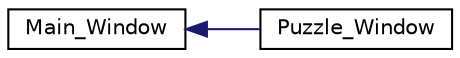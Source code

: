 digraph "Graphical Class Hierarchy"
{
 // LATEX_PDF_SIZE
  edge [fontname="Helvetica",fontsize="10",labelfontname="Helvetica",labelfontsize="10"];
  node [fontname="Helvetica",fontsize="10",shape=record];
  rankdir="LR";
  Node0 [label="Main_Window",height=0.2,width=0.4,color="black", fillcolor="white", style="filled",URL="$classMain__Window.html",tooltip=" "];
  Node0 -> Node1 [dir="back",color="midnightblue",fontsize="10",style="solid",fontname="Helvetica"];
  Node1 [label="Puzzle_Window",height=0.2,width=0.4,color="black", fillcolor="white", style="filled",URL="$classPuzzle__Window.html",tooltip=" "];
}
